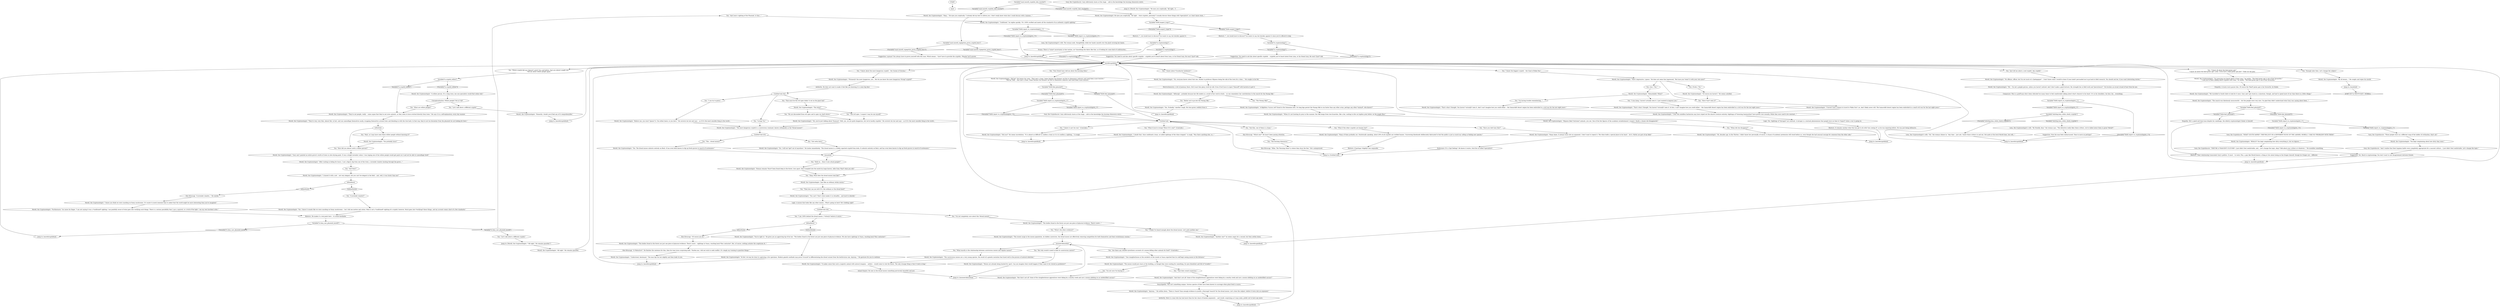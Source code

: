# WESTCOAST / MORELL CRYPTIDS
# Here you can find information on Morell's favourite cryptids.
# ==================================================
digraph G {
	  0 [label="START"];
	  1 [label="input"];
	  2 [label="You: \"And Lena's sighting of the Phasmid. Is that...\""];
	  3 [label="IsKimHere()"];
	  4 [label="IsKimHere()", shape=diamond];
	  5 [label="!(IsKimHere())", shape=diamond];
	  6 [label="Variable[\"tc.cryptozoology\"]"];
	  7 [label="Variable[\"tc.cryptozoology\"]", shape=diamond];
	  8 [label="!(Variable[\"tc.cryptozoology\"])", shape=diamond];
	  9 [label="Suggestion: Layman? You always have to prove yourself with this man. Which means -- *you* have to provide the cryptids. *Maybe* he'll answer."];
	  10 [label="Morell, the Cryptozoologist: \"Did you?\" He seems incredulous. \"It is almost as difficult to confirm a hoax as it is to confirm a sighting...\" A cough."];
	  11 [label="You: (Lie.) \"Yes.\""];
	  12 [label="Morell, the Cryptozoologist: \"Believe me, you won't *guess* it. You either know, or you don't.\" He corrects his hat and says -- as if it's the most sensible thing in the world..."];
	  13 [label="Morell, the Cryptozoologist: \"I know you think we were snacking on funny mushrooms. It's easier to mock someone than to admit that the world might be more interesting than you've imagined.\""];
	  14 [label="Morell, the Cryptozoologist: \"Of course you haven't.\" He seems satisfied."];
	  15 [label="You: \"When did she disappear?\""];
	  16 [label="Variable[\"coast.morell_cryptids_hub_reached\"]"];
	  17 [label="Variable[\"coast.morell_cryptids_hub_reached\"]", shape=diamond];
	  18 [label="!(Variable[\"coast.morell_cryptids_hub_reached\"])", shape=diamond];
	  19 [label="Morell, the Cryptozoologist: \"All right.\" He remains guarded."];
	  20 [label="You: \"Your friend Gary told me about the burning rhino.\""];
	  21 [label="You: \"I know all about the kind green ape!\"\n\"I know all about the kind green ape! Look, I even have a kind green ape pen!\" (Take out the pen)"];
	  22 [label="Morell, the Cryptozoologist: \"You probably have!\""];
	  23 [label="Morell, the Cryptozoologist: \"I chased it with a net -- not very elegant, but you can't be elegant in the field -- and, well, it was faster than me!\""];
	  24 [label="Morell, the Cryptozoologist: \"The bodies found in the forest are just one piece of physical evidence. There's more -- sightings in Vaasa, reaching back *four centuries*. But, of course, nothing satiates the scepticism of...\""];
	  25 [label="Kim Kitsuragi: \"A *detective*.\" He finishes the sentence for him, then his tone turns surprising mild. \"Pardon me, I did not wish to seek conflict. It's simply my training to question things.\""];
	  26 [label="Jump to: [morellcryptidhub]"];
	  27 [label="Composure: This is a gruff man who's been ridiculed too many times to feel comfortable talking about what's dearest to his heart. It's in his shoulders, his face, his... everything."];
	  28 [label="You: \"I knew it can't be real.\" (Conclude.)"];
	  29 [label="You: \"Hold on... Does it also attack people?\""];
	  30 [label="Morell, the Cryptozoologist: \"They're very, very thin, almost flat, in fact, and can camouflage themselves easily, wrapping themselves around trees and blending in with the tree bark. In that way, they're not too dissimilar from the phasmid we are looking for here.\""];
	  31 [label="You: \"What are willow people?\""];
	  32 [label="Morell, the Cryptozoologist: \"Mijanou liked *extreme* animals, you see. One of the few figures of the academic establishment I respect. Really a shame she disappeared.\""];
	  33 [label="You: \"What's the other evidence?\""];
	  34 [label="mooseevidencehub"];
	  35 [label="Variable[\"TASK.report_to_cryptozoologists_1\"]"];
	  36 [label="Variable[\"TASK.report_to_cryptozoologists_1\"]", shape=diamond];
	  37 [label="!(Variable[\"TASK.report_to_cryptozoologists_1\"])", shape=diamond];
	  38 [label="Morell, the Cryptozoologist: \"No. I will not *get* out of anywhere.\" He lashes immediately. \"The dread moose is a widely reported cryptid from Arda. It subsists entirely on flesh, and has even been known to dig up fresh graves in search of sustenance.\""];
	  39 [label="Gary, the Cryptofascist: Gary obliviously stares at the stage -- safe in the knowledge the burning rhinoceros exists."];
	  40 [label="Morell, the Cryptozoologist: \"Many times. It always turns into an argument. I don't want to repeat it. The rhino holds a special place in his heart -- let it. Myths are part of my field.\""];
	  41 [label="Morell, the Cryptozoologist: \"It makes sense that such a majestic animal with natural weapons -- antlers -- would come to rule the forest. The only strange thing is that it took so long.\""];
	  42 [label="Untitled hub (03)"];
	  43 [label="Kim Kitsuragi: \"Of course you do.\""];
	  44 [label="Morell, the Cryptozoologist: \"Me -- I'm not a people person, unless you haven't noticed. And I don't make a good lecturer. My strength lies in field work and *persistence*.\" He brushes an errant strand of hair from his eye."];
	  45 [label="Jump to: [Morell, the Cryptozoologist: \"\"All right.\" He remains guarded.\"]"];
	  46 [label="Jump to: [mainhub]"];
	  47 [label="Morell, the Cryptozoologist: \"I'm guessing you heard about it from Lena,\" he smiles. \"The kind green ape is one of her favourites.\"\n\"I see you've been talking about cryptids with Lena,\" he smiles. \"The kind green ape is one of her favourites.\""];
	  48 [label="willowhub"];
	  49 [label="You: \"I'm not completely sure about this *dread moose*...\""];
	  50 [label="Morell, the Cryptozoologist: \"The recent surge in the moose population. As hidden carnivores, the dread moose are effectively removing competition for both themselves and their evolutionary cousins.\""];
	  51 [label="Morell, the Cryptozoologist: \"Yes. I know it sounds like we were snacking on funny mushrooms -- but I did see motion and colour. Mine is not a *confirmed* sighting of a cryptid, however. Much goes into *verifying* these things, and my account comes short of a few standards.\""];
	  52 [label="Morell, the Cryptozoologist: \"Confirmed,\" he replies quickly. \"It's 100% verified and meets all the standards of an authentic cryptid sighting.\""];
	  53 [label="Morell, the Cryptozoologist: \"That's what I thought. You haven't *actually* seen it. In fact, I can't imagine how you could either -- the Samarskilt desert region has been embroiled in a civil war for the last eight years.\""];
	  54 [label="Electrochemistry: A bit of jealousy there. He'd want that glory, truth be told. Even if he'd have to inject *himself* with bacteria to get it."];
	  55 [label="Morell, the Cryptozoologist: \"Oh, decades ago. In the Thirties. I didn't know her personally, of course. A chasm of academic pretension still stood before us, even though she had unusual courage for someone from the other side.\""];
	  56 [label="You: \"Let's talk about a different cryptid.\""];
	  57 [label="Kim Kitsuragi: \"Which one?\" He hasn't been paying attention."];
	  58 [label="Variable[\"TASK.report_to_cryptozoologists_1\"]"];
	  59 [label="Variable[\"TASK.report_to_cryptozoologists_1\"]", shape=diamond];
	  60 [label="!(Variable[\"TASK.report_to_cryptozoologists_1\"])", shape=diamond];
	  61 [label="You: \"I know about the most dangerous cryptid -- the Gnome of Geroma.\""];
	  62 [label="Morell, the Cryptozoologist: \"*Formerly* the most dangerous, yes... But do you know the most dangerous *living* cryptid?\""];
	  63 [label="Morell, the Cryptozoologist: \"A willow person. It's a long story, one non-specialists would find rather dull.\""];
	  64 [label="You: \"Okay. What does the dread moose look like?\""];
	  65 [label="You: \"Just tell me about a cool cryptid. Any cryptid.\""];
	  66 [label="Morell, the Cryptozoologist: \"The bodies found in the forest are just one piece of physical evidence. There's more...\""];
	  67 [label="Drama: There is *some* uncertainty in that motion, no? Smoothing the fabric like that, as if looking for some kind of confirmation..."];
	  68 [label="Authority: Here is a man who has had more than his fair share of heated arguments -- and would, surprising as it may seem, prefer not to have any more."];
	  69 [label="Morell, the Cryptozoologist: \"Honestly, I doubt you'd find any of it comprehensible.\""];
	  70 [label="You: \"Have you told Gary this?\""];
	  71 [label="Morell, the Cryptozoologist: \"I doubt that. Once confirmed a hoax, so-called sightings of the rhino stopped.\" A cough. \"Was there anything else, or...\""];
	  72 [label="Morell, the Cryptozoologist: He eyes you sceptically. \"All right -- what cryptids, precisely? I usually discuss these things with *specialists*, so I don't know what...\""];
	  73 [label="Morell, the Cryptozoologist: \"The most dangerous cryptid is a carnivorous ruminant, known colloquially as the *dread moose*.\""];
	  74 [label="Morell, the Cryptozoologist: \"Oh, everyone knows about that one, thanks to professor Mijanou being the talk of the town for a time...\" He coughs in his fist."];
	  75 [label="Morell, the Cryptozoologist: \"One slaughterhouse at the outskirts of the woods in Vaasa reported that its staff kept seeing moose in the distance.\""];
	  76 [label="Morell, the Cryptozoologist: \"Moose are already being hunted for sport. Can you imagine what would happen if they came to be viewed as predators?\""];
	  77 [label="Rhetoric: *...we would have to discuss?* he wants to say, but decides against it since you've offered to help."];
	  78 [label="You: \"I am 100% behind the dread moose. I *utterly* believe it exists.\""];
	  79 [label="Untitled hub (04)"];
	  80 [label="Morell, the Cryptozoologist: \"Yes. Probably.\" Another cough. His face grows reddish from it."];
	  81 [label="Variable[\"tc.cryptid_willow\"]"];
	  82 [label="Variable[\"tc.cryptid_willow\"]", shape=diamond];
	  83 [label="!(Variable[\"tc.cryptid_willow\"])", shape=diamond];
	  84 [label="Gary, the Cryptofascist: Gary obliviously stares at the stage -- safe in the knowledge the burning rhinoceros exists."];
	  85 [label="Jump to: [Untitled hub]"];
	  86 [label="You: \"I know about *Cryobacter katlensis*.\""];
	  87 [label="Morell, the Cryptozoologist: \"After waiting in hiding for hours, I saw a figure slip from one of the trees, a lavender shadow dashing through the grove...\""];
	  88 [label="Morell, the Cryptozoologist: \"And that's not all! Some of the slaughterhouse apprentices went hiking by a nearby creek and saw a moose nibbling on an unidentified carcass!\""];
	  89 [label="Jump to: [Morell, the Cryptozoologist: \"He eyes you sceptically. \"All right...\"]"];
	  90 [label="Morell, the Cryptozoologist: \"Furthermore,\" he raises his finger. \"I am not saying it was a *confirmed* sighting. I am painfully aware of what goes into verifying such things. There is a serious possibility that I saw a squirrel, or a trick of the light. I am my own harshest critic.\""];
	  91 [label="Gary, the Cryptofascist: \"WHAT? SOUTH SAFRE?! THEY'RE JUST ON A DIFFERENT RUNG OF THE LADDER, MORELL! I HAD NO *PROBLEM* WITH THEM!\""];
	  92 [label="Jump to: [morellcryptidhub]"];
	  93 [label="Rhetoric: It remains unclear what this has got to do with *you seeing it*, as he was inquiring before. He was just being defensive."];
	  94 [label="Lena, the Cryptozoologist's wife: \"Oh,\" the woman chimes in. \"Any time -- just ask. I know those critters in and out. Not quite at the level Morell does, but still...\""];
	  95 [label="Jump to: [morellcryptidhub]"];
	  97 [label="You: \"Living? No.\""];
	  98 [label="Morell, the Cryptozoologist: \"Gary and I painted an entire grove's worth of trees in slow-drying paint. It was a bright lavender colour. I was hoping one of the willow people would get paint on it and not be able to camouflage itself.\""];
	  99 [label="You: \"A lavender shadow?\""];
	  100 [label="Authority: He does not want to make it feel like you knowing it is some big deal."];
	  101 [label="Untitled hub (02)"];
	  102 [label="Jump to: [mooseevidencehub]"];
	  103 [label="Jump to: [morellcryptidhub]"];
	  104 [label="Jump to: [morellcryptidhub]"];
	  105 [label="You: \"I can try to guess.\""];
	  106 [label="You: \"That must be the evil apes dukin' it out on the giant ball.\""];
	  107 [label="You: \"We are descended from evil apes and to apes we shall return.\""];
	  108 [label="You: \"I'm having trouble remembering...\""];
	  109 [label="Gary, the Cryptofascist: \"Those people were on a different rung of the ladder of civilization, that's all.\""];
	  110 [label="Morell, the Cryptozoologist: \"No offence, officer, but I'm not much of a *pedagogue* -- I don't know what I would've done if Lena hadn't persuaded me to go back to field research. You should ask her, if you want interesting stories.\""];
	  111 [label="Suggestion: Yes. Back to cryptozoology. You don't want to sow disagreement between friends."];
	  112 [label="You: \"Get outta here!\""];
	  113 [label="Kim Kitsuragi: \"Mhm. The *burning rhino* is where they draw the line.\" He's unimpressed."];
	  114 [label="You: \"The evil apes. I suspect I may be one myself.\""];
	  115 [label="Morell, the Cryptozoologist: \"Just like an ordinary Ardan moose.\""];
	  116 [label="Morell, the Cryptozoologist: \"The search was fabulously unsuccessful -- but the people were very nice. I'm glad they didn't understand what Gary was saying about them...\""];
	  117 [label="You: \"Wait, so I may have seen these willow people without knowing it?\""];
	  118 [label="Encyclopedia: This isn't something unique. Various species of deer have been known to scavenge when plant food is scarce."];
	  119 [label="Gary, the Cryptofascist: \"And I realize that their hygiene habits were completely appropriate for a nascent culture... I just didn't feel comfortable. Let's change the topic.\""];
	  120 [label="You: \"And then?\""];
	  121 [label="You: \"What exactly is the relationship between carnivorous moose and regular moose?\""];
	  122 [label="Lena, the Cryptozoologist's wife: The woman nods, thoughtfully, while her hands smooth over the plaid covering her knees."];
	  123 [label="Suggestion: You need to ask him about specific cryptids -- cryptids you've heard about from Lena, or his friend Gary. He won't *just* talk."];
	  124 [label="Gary, the Cryptofascist: \"THEY'RE A *NASCENT CULTURE*. I just didn't feel comfortable, and... Let's change the topic, okay? Talk about your critters or whatever...\" He mumbles something."];
	  125 [label="You: \"The... dread moose?\""];
	  126 [label="Morell, the Cryptozoologist: \"Understood, lieutenant.\" The man tips his hat slightly and then looks to you."];
	  127 [label="Morell, the Cryptozoologist: \"Another one?\" he seems angry for a second, but then settles down."];
	  128 [label="Jump to: [morellcryptidhub]"];
	  129 [label="Morell, the Cryptozoologist: \"Did he?\" He lowers his voice. \"That one's a hoax. Some Seraise rice farmers set fire to rhinoceros cadavers and used them scare tourists.\"\n\"Did he? Well -- that one's a hoax. Some Seraise rice farmers set fire to rhinoceros cadavers and used them scare tourists.\""];
	  130 [label="You: \"See Kim, one of them is a hoax.\""];
	  131 [label="Morell, the Cryptozoologist: \"That's what I thought. You haven't *actually* seen it. And I can't imagine how you could either -- the Samarskilt desert region has been embroiled in a civil war for the last eight years.\""];
	  132 [label="You: \"The Nnong Okk?\""];
	  133 [label="IsKimHere()"];
	  134 [label="IsKimHere()", shape=diamond];
	  135 [label="!(IsKimHere())", shape=diamond];
	  136 [label="You: \"I think I've heard enough about the dread moose. Let's pick another one.\""];
	  137 [label="Variable[\"TASK.report_to_cryptozoologists_1\"]"];
	  138 [label="Variable[\"TASK.report_to_cryptozoologists_1\"]", shape=diamond];
	  139 [label="!(Variable[\"TASK.report_to_cryptozoologists_1\"])", shape=diamond];
	  140 [label="Jump to: [morellcryptidhub]"];
	  141 [label="Jump to: [morellcryptidhub]"];
	  142 [label="Variable[\"coast.morell_sugegstion_prove_cryptid_boss\"]"];
	  143 [label="Variable[\"coast.morell_sugegstion_prove_cryptid_boss\"]", shape=diamond];
	  144 [label="!(Variable[\"coast.morell_sugegstion_prove_cryptid_boss\"])", shape=diamond];
	  145 [label="Jump to: [morellcryptidhub]"];
	  146 [label="You: \"What if the other cryptids are hoaxes too?\""];
	  147 [label="Rhetoric: If perhaps *slightly* less enjoyable."];
	  148 [label="Variable[\"TASK.find_phasmid\"]"];
	  149 [label="Variable[\"TASK.find_phasmid\"]", shape=diamond];
	  150 [label="!(Variable[\"TASK.find_phasmid\"])", shape=diamond];
	  151 [label="Morell, the Cryptozoologist: \"The what?\""];
	  152 [label="Morell, the Cryptozoologist: \"That's impressive, I guess.\" He does not seem that impressed. \"But have you *seen* it with your own eyes?\""];
	  153 [label="Morell, the Cryptozoologist: \"Yes. The dread moose subsists entirely on flesh. It has even been known to dig up fresh graves in search of sustenance.\""];
	  154 [label="Morell, the Cryptozoologist: \"Human remains *have* been found deep in the forest, torn apart, then trampled into the mulch by large hooves. Infer from *that* what you will.\""];
	  155 [label="You: \"But why would it need to hide its carnivorous nature?\""];
	  156 [label="Morell, the Cryptozoologist: \"The carnivorous moose are a very young species, the result of a genetic mutation that fared well in the process of natural selection.\""];
	  157 [label="Morell, the Cryptozoologist: \"REALLY? You kept complaining how dirty everything is, but we digress...\""];
	  158 [label="Morell, the Cryptozoologist: \"Anyway...\" He settles down. \"There is *more* than enough evidence to justify a thorough *search* for the dread moose. Let's close the subject, before it turns into an argument.\""];
	  159 [label="Variable[\"TASK.report_to_cryptozoologists_1\"]"];
	  160 [label="Variable[\"TASK.report_to_cryptozoologists_1\"]", shape=diamond];
	  161 [label="!(Variable[\"TASK.report_to_cryptozoologists_1\"])", shape=diamond];
	  162 [label="Suggestion: Now the man feels embarrassed. Time to move on perhaps?"];
	  163 [label="Morell, the Cryptozoologist: \"You can't! That's what makes it so dreadful... and hard to identify.\""];
	  164 [label="You: \"Are there any reliable eyewitness accounts of a moose killing other animals for food?\" (Conclude.)"];
	  165 [label="Rhetoric: *...we would have to discuss?* he wants to say, but decides against it."];
	  166 [label="Suggestion: You need to ask him about specific cryptids -- cryptids you've heard about from Lena, or his friend Gary. He won't *just* talk."];
	  167 [label="Morell, the Cryptozoologist: \"By all means...\" He coughs and wipes his mouth."];
	  168 [label="morellcryptidhub"];
	  169 [label="Morell, the Cryptozoologist: \"Oh, you're just talking about *humans*. Well, yes, we are quite dangerous, but we're hardly cryptids.\" He corrects his hat and says -- as if it's the most sensible thing in the world..."];
	  170 [label="Morell, the Cryptozoologist: \"I haven't had a chance to travel to *Koko Nur*, no. And I likely never will. The Samarskilt desert region has been embroiled in a small civil war for the last eight years.\""];
	  171 [label="Rhetoric: He makes it a real point here -- to sound falsifiable."];
	  172 [label="Variable[\"TASK.inspect_traps\"]"];
	  173 [label="Variable[\"TASK.inspect_traps\"]", shape=diamond];
	  174 [label="!(Variable[\"TASK.inspect_traps\"])", shape=diamond];
	  175 [label="Morell, the Cryptozoologist: \"You're right to.\" He gives you an approving tip of his hat. \"The bodies found in the forest are just one piece of physical evidence. We also have sightings in Vaasa, reaching back *four centuries*.\""];
	  176 [label="Morell, the Cryptozoologist: \"When it's not hunting its prey in this manner, the Okk hangs from tree branches, like a bat, waiting to dive on hapless prey below, on the jungle floor.\""];
	  177 [label="Conceptualization: Willow people? Not at *all*."];
	  178 [label="Lena, the Cryptozoologist's wife: \"Be friendly, dear,\" the woman says. \"The detective really likes these critters, we've talked about them in great *detail*.\""];
	  179 [label="Untitled hub"];
	  180 [label="You: \"The burning rhinoceros.\""];
	  181 [label="Empathy: He's a good and loyal man despite his ramblings, the elderly cryptozoologist thinks to himself."];
	  182 [label="Variable[\"TASK.find_phasmid\"]"];
	  183 [label="Variable[\"TASK.find_phasmid\"]", shape=diamond];
	  184 [label="!(Variable[\"TASK.find_phasmid\"])", shape=diamond];
	  185 [label="Logic: A moose that looks like any other moose... What's going on here? He's kidding right?"];
	  186 [label="You: \"Which cryptid did you *almost* catch? You said before, that you almost caught one.\"\n\"Tell me about willow people again.\""];
	  187 [label="You: \"Have *you* seen it?\""];
	  188 [label="Morell, the Cryptozoologist: \"You kept complaining about how dirty they were.\""];
	  189 [label="You: \"I'm not sure I'm buying it.\""];
	  190 [label="Variable[\"tc.lena_saw_phasmid_morell\"]"];
	  191 [label="Variable[\"tc.lena_saw_phasmid_morell\"]", shape=diamond];
	  192 [label="!(Variable[\"tc.lena_saw_phasmid_morell\"])", shape=diamond];
	  193 [label="Empathy: A warm wave passes him. Of course the *kind* green ape is her favourite, he thinks."];
	  194 [label="Variable[\"whirling.lena_white_check_cryptids\"]"];
	  195 [label="Variable[\"whirling.lena_white_check_cryptids\"]", shape=diamond];
	  196 [label="!(Variable[\"whirling.lena_white_check_cryptids\"])", shape=diamond];
	  197 [label="Kim Kitsuragi: \"A lavender shadow...\" He smirks."];
	  198 [label="Morell, the Cryptozoologist: \"Although -- probably because her life ended as a result of her work in Katla -- no one remembers her contributions to the search for the Nnong Okk.\""];
	  199 [label="You: \"That does sound suspicious.\""];
	  200 [label="Morell, the Cryptozoologist: \"In fact, we may be close to capturing a live specimen. Modern genetic methods may prove *crucial* in differentiating the dread variant from the herbivorous one. Anyway...\" He gestures for you to continue."];
	  201 [label="Logic: Yes. Sightings of *mirages* are constant. A mirage is a constant phenomenon that people have no time to *report* when a war is going on."];
	  202 [label="Endurance: It's a *gut feeling*. He knows it exists, fuck the so-called *specialists*."];
	  203 [label="You: \"What if you're wrong? What if it's real?\" (Conclude.)"];
	  204 [label="Morell, the Cryptozoologist: \"But that's not all! Some of the slaughterhouse apprentices went hiking by a nearby creek and saw a moose nibbling on an unidentified carcass!\""];
	  205 [label="Jump to: [morellcryptidhub]"];
	  206 [label="You: \"How did you almost catch a willow person?\""];
	  207 [label="Jump to: [morellcryptidhub]"];
	  208 [label="You: \"Enough tales then. Let's change the subject.\""];
	  209 [label="moosehub"];
	  210 [label="You: \"Then how can you tell if it's the ordinary or the dread kind?\""];
	  211 [label="Morell, the Cryptozoologist: \"I fear this mindless barbarism may have wiped out the elusive creature entirely. Sightings of *towering luminosities* have grown rare recently. While they once used to be constant...\""];
	  212 [label="You: \"Better not to go into the Nnong Okk.\""];
	  213 [label="Variable[\"tc.cryptozoology\"]"];
	  214 [label="Variable[\"tc.cryptozoology\"]", shape=diamond];
	  215 [label="!(Variable[\"tc.cryptozoology\"])", shape=diamond];
	  216 [label="Morell, the Cryptozoologist: \"Okay...\" He eyes you sceptically. \"I already did my best to inform you. I don't really know what else I could discuss with a layman...\""];
	  217 [label="Morell, the Cryptozoologist: \"Many of them probably are. Statistically speaking, about 20% of all cryptids are verified hoaxes. Uncovering falsehoods deliberately fabricated to fool the public is just as much my calling as finding new species.\""];
	  218 [label="Rhetoric: Their relationship transcends Gary's politics. It must -- to work. Plus, a guy like Morell knows a thing or two about being on the fringes himself, though his fringes are... different."];
	  219 [label="Morell, the Cryptozoologist: \"We travelled to South Safre to look for it once. Gary and I got stuck in a rainstorm, though, and had to spend most of our time there in a little village.\""];
	  220 [label="You: (Truth.) \"No.\""];
	  221 [label="Morell, the Cryptozoologist: \"They're not people, really -- some argue that they're not even animals, as they seem to have evolved directly from trees.\" He says it in a self-explanatory, every day manner."];
	  222 [label="Morell, the Cryptozoologist: \"A flightless *cursor owl* found in the Semenine isles. Its long legs permit the Nnong Okk to run faster than any other avian, perhaps any other *animal*, who knows?\""];
	  223 [label="Inland Empire: He sees in the dread moose something perversely beautiful and just."];
	  224 [label="You: \"Let's talk about a different cryptid.\""];
	  225 [label="You: \"I know the biggest cryptid -- the Giant of Koko Nur.\""];
	  226 [label="You: \"I was lying. I haven't actually seen it. I just wanted to impress you.\""];
	  227 [label="Morell, the Cryptozoologist: \"Remarkable! When?\""];
	  228 [label="Morell, the Cryptozoologist: \"The moose would just stare at the building, as though they were waiting for something. Its eyes bloodshot and full of *cruelty*.\""];
	  180525 [label="JUMP OUT to WESTCOAST / MORELL", shape=diamond];
	  0 -> 1
	  2 -> 52
	  3 -> 4
	  3 -> 5
	  4 -> 43
	  5 -> 175
	  6 -> 8
	  6 -> 7
	  7 -> 166
	  8 -> 168
	  9 -> 168
	  10 -> 104
	  11 -> 227
	  12 -> 73
	  13 -> 90
	  14 -> 187
	  15 -> 55
	  16 -> 17
	  16 -> 18
	  17 -> 216
	  18 -> 72
	  19 -> 168
	  20 -> 129
	  21 -> 47
	  22 -> 206
	  23 -> 133
	  24 -> 25
	  25 -> 126
	  26 -> 168
	  27 -> 159
	  28 -> 10
	  29 -> 154
	  30 -> 48
	  31 -> 221
	  32 -> 15
	  33 -> 50
	  34 -> 121
	  34 -> 155
	  34 -> 164
	  35 -> 36
	  35 -> 37
	  36 -> 122
	  37 -> 145
	  38 -> 209
	  39 -> 179
	  40 -> 202
	  41 -> 223
	  42 -> 112
	  42 -> 125
	  43 -> 24
	  44 -> 27
	  45 -> 19
	  46 -> 180525
	  47 -> 193
	  48 -> 117
	  48 -> 206
	  49 -> 66
	  50 -> 34
	  51 -> 171
	  52 -> 35
	  53 -> 211
	  54 -> 198
	  55 -> 207
	  56 -> 69
	  57 -> 180
	  58 -> 59
	  58 -> 60
	  59 -> 39
	  60 -> 179
	  61 -> 62
	  62 -> 100
	  63 -> 177
	  64 -> 115
	  65 -> 110
	  66 -> 136
	  66 -> 33
	  67 -> 145
	  68 -> 92
	  69 -> 95
	  70 -> 40
	  71 -> 104
	  72 -> 172
	  73 -> 42
	  74 -> 54
	  75 -> 228
	  76 -> 102
	  77 -> 6
	  78 -> 3
	  79 -> 49
	  79 -> 78
	  80 -> 128
	  81 -> 82
	  81 -> 83
	  82 -> 221
	  83 -> 63
	  85 -> 179
	  86 -> 74
	  87 -> 120
	  88 -> 118
	  89 -> 72
	  90 -> 171
	  91 -> 157
	  92 -> 168
	  93 -> 207
	  94 -> 141
	  95 -> 168
	  97 -> 73
	  98 -> 87
	  99 -> 51
	  100 -> 101
	  101 -> 97
	  101 -> 106
	  101 -> 105
	  102 -> 34
	  103 -> 168
	  104 -> 168
	  105 -> 12
	  106 -> 151
	  107 -> 169
	  108 -> 131
	  109 -> 188
	  110 -> 44
	  111 -> 205
	  112 -> 38
	  113 -> 85
	  114 -> 169
	  115 -> 210
	  116 -> 148
	  117 -> 22
	  118 -> 158
	  119 -> 111
	  120 -> 23
	  121 -> 156
	  122 -> 67
	  123 -> 168
	  124 -> 111
	  125 -> 153
	  126 -> 26
	  127 -> 140
	  128 -> 168
	  129 -> 182
	  130 -> 57
	  131 -> 211
	  132 -> 222
	  133 -> 134
	  133 -> 135
	  134 -> 197
	  135 -> 99
	  136 -> 127
	  137 -> 138
	  137 -> 139
	  138 -> 109
	  139 -> 91
	  140 -> 168
	  141 -> 168
	  142 -> 144
	  142 -> 143
	  143 -> 168
	  144 -> 9
	  145 -> 168
	  146 -> 217
	  147 -> 85
	  148 -> 149
	  148 -> 150
	  149 -> 181
	  150 -> 137
	  151 -> 114
	  151 -> 107
	  152 -> 11
	  152 -> 220
	  152 -> 187
	  153 -> 209
	  154 -> 64
	  155 -> 76
	  156 -> 41
	  157 -> 124
	  158 -> 68
	  159 -> 160
	  159 -> 161
	  160 -> 194
	  161 -> 141
	  162 -> 141
	  163 -> 185
	  164 -> 75
	  165 -> 213
	  166 -> 168
	  167 -> 46
	  168 -> 225
	  168 -> 65
	  168 -> 208
	  168 -> 20
	  168 -> 21
	  168 -> 86
	  168 -> 186
	  168 -> 61
	  169 -> 73
	  170 -> 211
	  171 -> 190
	  172 -> 173
	  172 -> 174
	  173 -> 77
	  174 -> 165
	  175 -> 200
	  176 -> 32
	  177 -> 56
	  177 -> 31
	  178 -> 162
	  179 -> 130
	  179 -> 70
	  179 -> 203
	  179 -> 146
	  179 -> 28
	  180 -> 113
	  181 -> 218
	  182 -> 184
	  182 -> 183
	  183 -> 179
	  184 -> 58
	  185 -> 79
	  186 -> 81
	  187 -> 170
	  188 -> 119
	  189 -> 204
	  190 -> 192
	  190 -> 191
	  191 -> 224
	  191 -> 2
	  192 -> 103
	  193 -> 219
	  194 -> 195
	  194 -> 196
	  195 -> 178
	  196 -> 94
	  197 -> 13
	  198 -> 212
	  198 -> 132
	  199 -> 88
	  200 -> 26
	  201 -> 93
	  202 -> 85
	  203 -> 71
	  204 -> 118
	  205 -> 168
	  206 -> 98
	  207 -> 168
	  208 -> 167
	  209 -> 64
	  209 -> 29
	  210 -> 163
	  211 -> 201
	  212 -> 80
	  213 -> 214
	  213 -> 215
	  214 -> 123
	  215 -> 168
	  216 -> 142
	  217 -> 147
	  218 -> 205
	  219 -> 116
	  220 -> 14
	  221 -> 30
	  222 -> 176
	  223 -> 102
	  224 -> 45
	  225 -> 152
	  226 -> 53
	  227 -> 226
	  227 -> 108
	  228 -> 189
	  228 -> 199
}

